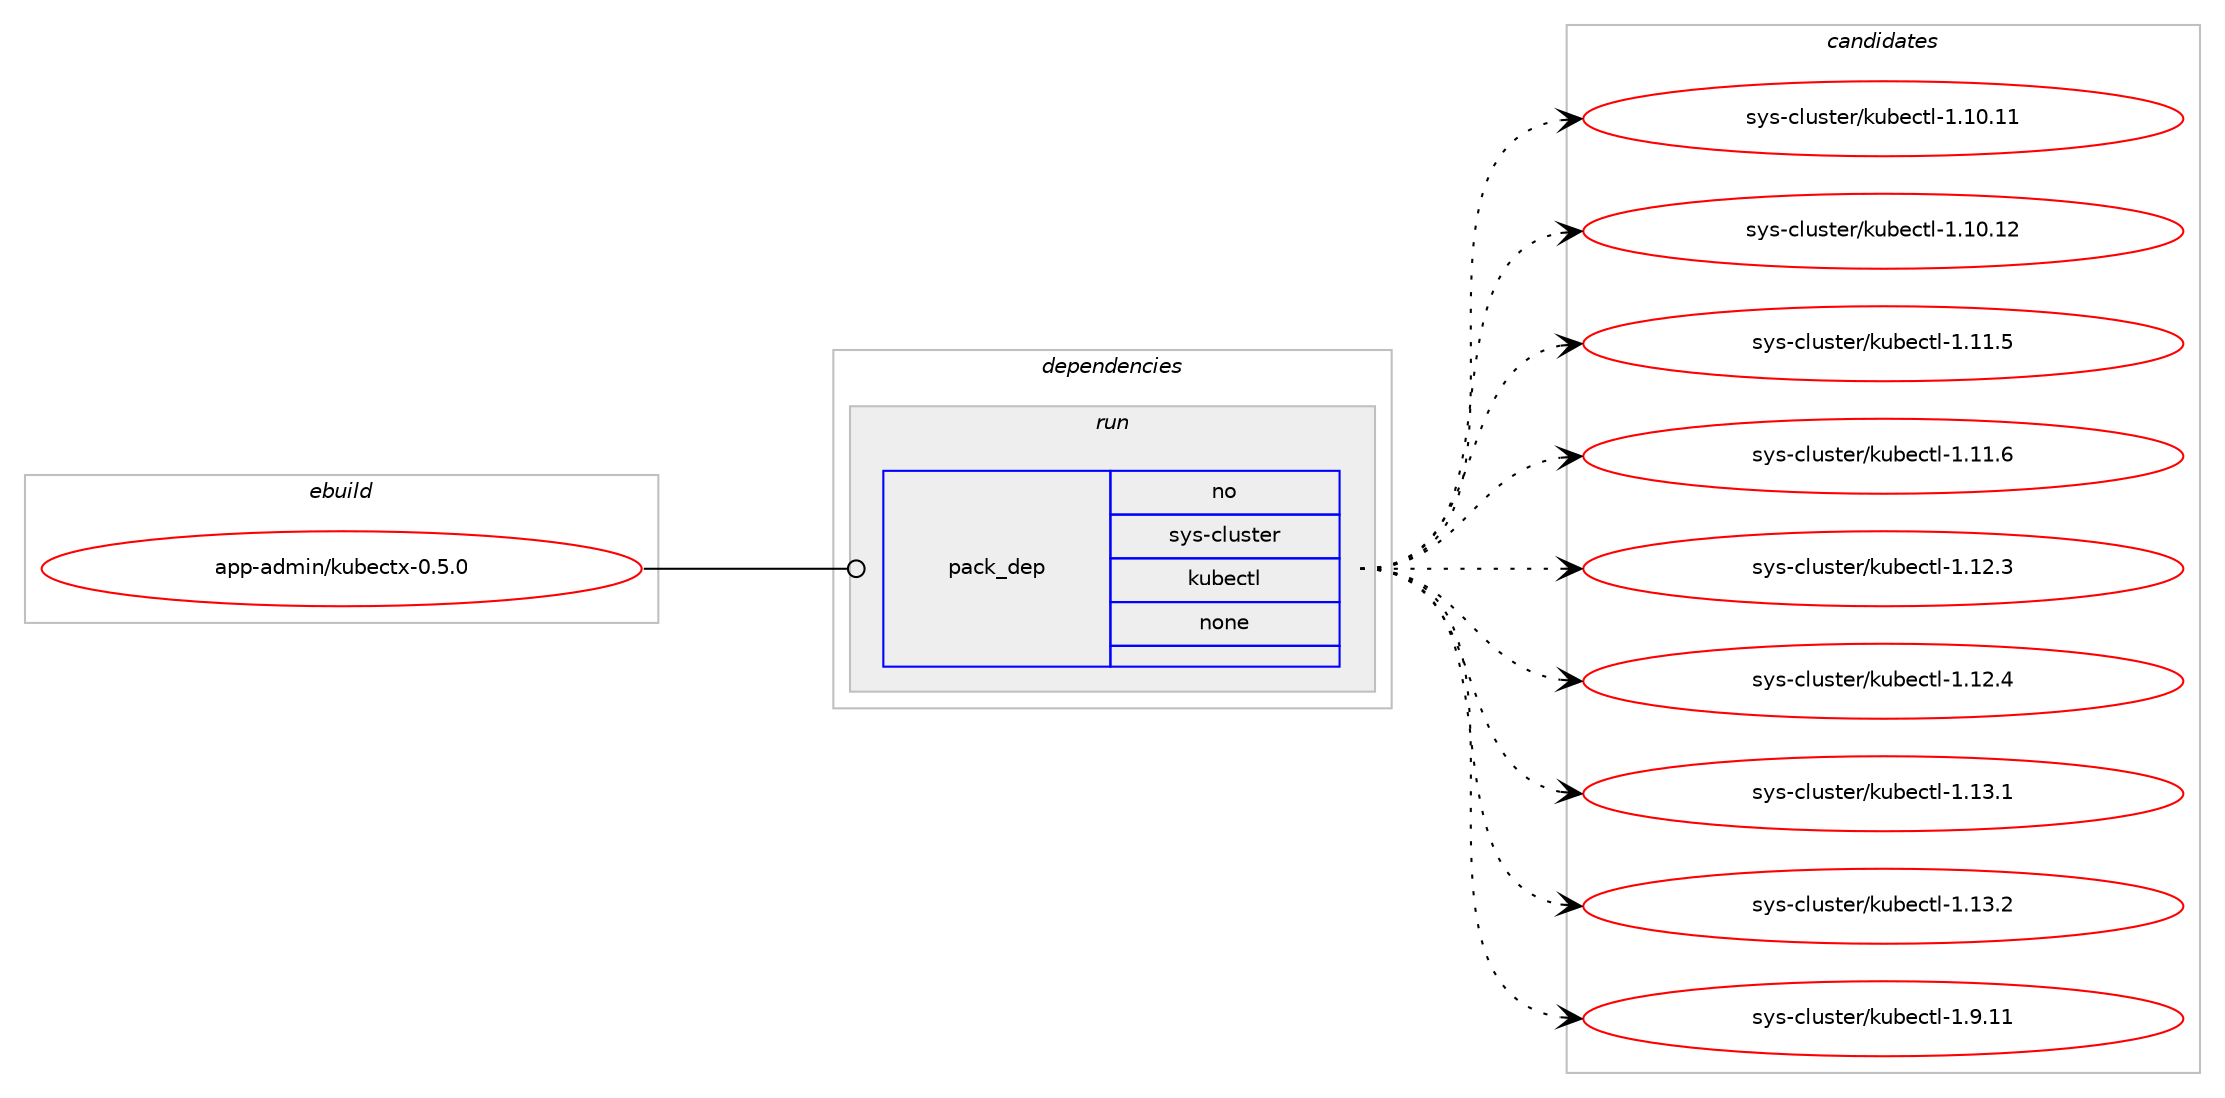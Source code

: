 digraph prolog {

# *************
# Graph options
# *************

newrank=true;
concentrate=true;
compound=true;
graph [rankdir=LR,fontname=Helvetica,fontsize=10,ranksep=1.5];#, ranksep=2.5, nodesep=0.2];
edge  [arrowhead=vee];
node  [fontname=Helvetica,fontsize=10];

# **********
# The ebuild
# **********

subgraph cluster_leftcol {
color=gray;
rank=same;
label=<<i>ebuild</i>>;
id [label="app-admin/kubectx-0.5.0", color=red, width=4, href="../app-admin/kubectx-0.5.0.svg"];
}

# ****************
# The dependencies
# ****************

subgraph cluster_midcol {
color=gray;
label=<<i>dependencies</i>>;
subgraph cluster_compile {
fillcolor="#eeeeee";
style=filled;
label=<<i>compile</i>>;
}
subgraph cluster_compileandrun {
fillcolor="#eeeeee";
style=filled;
label=<<i>compile and run</i>>;
}
subgraph cluster_run {
fillcolor="#eeeeee";
style=filled;
label=<<i>run</i>>;
subgraph pack425 {
dependency541 [label=<<TABLE BORDER="0" CELLBORDER="1" CELLSPACING="0" CELLPADDING="4" WIDTH="220"><TR><TD ROWSPAN="6" CELLPADDING="30">pack_dep</TD></TR><TR><TD WIDTH="110">no</TD></TR><TR><TD>sys-cluster</TD></TR><TR><TD>kubectl</TD></TR><TR><TD>none</TD></TR><TR><TD></TD></TR></TABLE>>, shape=none, color=blue];
}
id:e -> dependency541:w [weight=20,style="solid",arrowhead="odot"];
}
}

# **************
# The candidates
# **************

subgraph cluster_choices {
rank=same;
color=gray;
label=<<i>candidates</i>>;

subgraph choice425 {
color=black;
nodesep=1;
choice11512111545991081171151161011144710711798101991161084549464948464949 [label="sys-cluster/kubectl-1.10.11", color=red, width=4,href="../sys-cluster/kubectl-1.10.11.svg"];
choice11512111545991081171151161011144710711798101991161084549464948464950 [label="sys-cluster/kubectl-1.10.12", color=red, width=4,href="../sys-cluster/kubectl-1.10.12.svg"];
choice115121115459910811711511610111447107117981019911610845494649494653 [label="sys-cluster/kubectl-1.11.5", color=red, width=4,href="../sys-cluster/kubectl-1.11.5.svg"];
choice115121115459910811711511610111447107117981019911610845494649494654 [label="sys-cluster/kubectl-1.11.6", color=red, width=4,href="../sys-cluster/kubectl-1.11.6.svg"];
choice115121115459910811711511610111447107117981019911610845494649504651 [label="sys-cluster/kubectl-1.12.3", color=red, width=4,href="../sys-cluster/kubectl-1.12.3.svg"];
choice115121115459910811711511610111447107117981019911610845494649504652 [label="sys-cluster/kubectl-1.12.4", color=red, width=4,href="../sys-cluster/kubectl-1.12.4.svg"];
choice115121115459910811711511610111447107117981019911610845494649514649 [label="sys-cluster/kubectl-1.13.1", color=red, width=4,href="../sys-cluster/kubectl-1.13.1.svg"];
choice115121115459910811711511610111447107117981019911610845494649514650 [label="sys-cluster/kubectl-1.13.2", color=red, width=4,href="../sys-cluster/kubectl-1.13.2.svg"];
choice115121115459910811711511610111447107117981019911610845494657464949 [label="sys-cluster/kubectl-1.9.11", color=red, width=4,href="../sys-cluster/kubectl-1.9.11.svg"];
dependency541:e -> choice11512111545991081171151161011144710711798101991161084549464948464949:w [style=dotted,weight="100"];
dependency541:e -> choice11512111545991081171151161011144710711798101991161084549464948464950:w [style=dotted,weight="100"];
dependency541:e -> choice115121115459910811711511610111447107117981019911610845494649494653:w [style=dotted,weight="100"];
dependency541:e -> choice115121115459910811711511610111447107117981019911610845494649494654:w [style=dotted,weight="100"];
dependency541:e -> choice115121115459910811711511610111447107117981019911610845494649504651:w [style=dotted,weight="100"];
dependency541:e -> choice115121115459910811711511610111447107117981019911610845494649504652:w [style=dotted,weight="100"];
dependency541:e -> choice115121115459910811711511610111447107117981019911610845494649514649:w [style=dotted,weight="100"];
dependency541:e -> choice115121115459910811711511610111447107117981019911610845494649514650:w [style=dotted,weight="100"];
dependency541:e -> choice115121115459910811711511610111447107117981019911610845494657464949:w [style=dotted,weight="100"];
}
}

}
